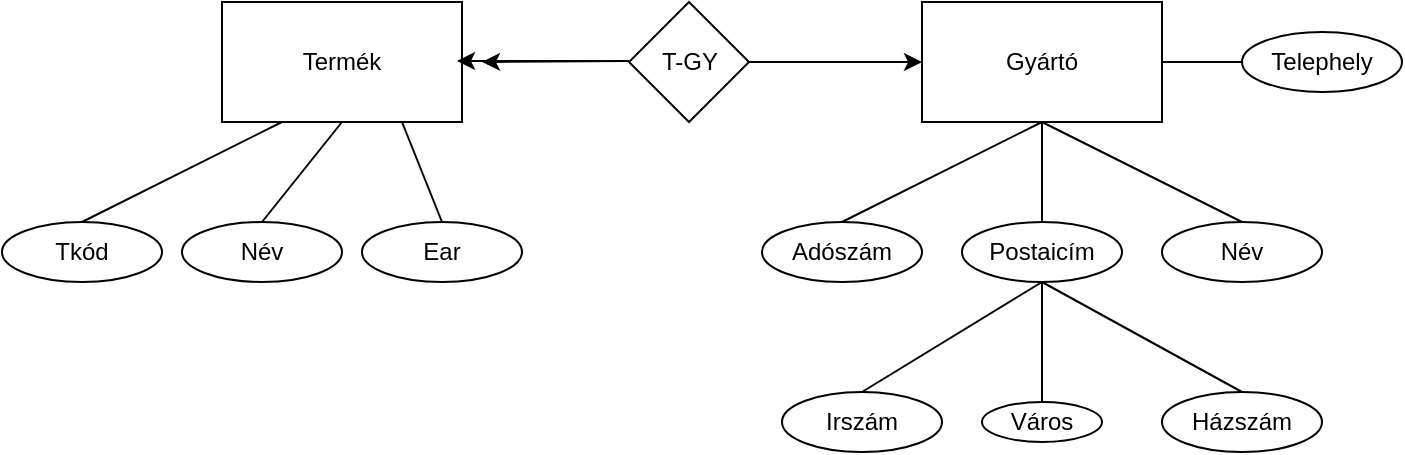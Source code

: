 <mxfile version="26.0.16">
  <diagram name="1 oldal" id="8UCw2fXijMpBnbHfLlZR">
    <mxGraphModel dx="1050" dy="563" grid="1" gridSize="10" guides="1" tooltips="1" connect="1" arrows="1" fold="1" page="1" pageScale="1" pageWidth="827" pageHeight="1169" math="0" shadow="0">
      <root>
        <mxCell id="0" />
        <mxCell id="1" parent="0" />
        <mxCell id="ayejM-d_Z_td1HJchVTd-1" value="Gyártó" style="rounded=0;whiteSpace=wrap;html=1;" vertex="1" parent="1">
          <mxGeometry x="500" y="260" width="120" height="60" as="geometry" />
        </mxCell>
        <mxCell id="ayejM-d_Z_td1HJchVTd-2" value="Termék" style="rounded=0;whiteSpace=wrap;html=1;" vertex="1" parent="1">
          <mxGeometry x="150" y="260" width="120" height="60" as="geometry" />
        </mxCell>
        <mxCell id="ayejM-d_Z_td1HJchVTd-3" value="T-GY" style="rhombus;whiteSpace=wrap;html=1;" vertex="1" parent="1">
          <mxGeometry x="353.5" y="260" width="60" height="60" as="geometry" />
        </mxCell>
        <mxCell id="ayejM-d_Z_td1HJchVTd-4" value="Tkód" style="ellipse;whiteSpace=wrap;html=1;" vertex="1" parent="1">
          <mxGeometry x="40" y="370" width="80" height="30" as="geometry" />
        </mxCell>
        <mxCell id="ayejM-d_Z_td1HJchVTd-5" value="Név" style="ellipse;whiteSpace=wrap;html=1;" vertex="1" parent="1">
          <mxGeometry x="130" y="370" width="80" height="30" as="geometry" />
        </mxCell>
        <mxCell id="ayejM-d_Z_td1HJchVTd-6" value="Ear" style="ellipse;whiteSpace=wrap;html=1;" vertex="1" parent="1">
          <mxGeometry x="220" y="370" width="80" height="30" as="geometry" />
        </mxCell>
        <mxCell id="ayejM-d_Z_td1HJchVTd-7" value="Telephely" style="ellipse;whiteSpace=wrap;html=1;" vertex="1" parent="1">
          <mxGeometry x="660" y="275" width="80" height="30" as="geometry" />
        </mxCell>
        <mxCell id="ayejM-d_Z_td1HJchVTd-8" value="Házszám" style="ellipse;whiteSpace=wrap;html=1;" vertex="1" parent="1">
          <mxGeometry x="620" y="455" width="80" height="30" as="geometry" />
        </mxCell>
        <mxCell id="ayejM-d_Z_td1HJchVTd-9" value="Irszám" style="ellipse;whiteSpace=wrap;html=1;" vertex="1" parent="1">
          <mxGeometry x="430" y="455" width="80" height="30" as="geometry" />
        </mxCell>
        <mxCell id="ayejM-d_Z_td1HJchVTd-10" value="Város" style="ellipse;whiteSpace=wrap;html=1;" vertex="1" parent="1">
          <mxGeometry x="530" y="460" width="60" height="20" as="geometry" />
        </mxCell>
        <mxCell id="ayejM-d_Z_td1HJchVTd-11" value="Postaicím" style="ellipse;whiteSpace=wrap;html=1;" vertex="1" parent="1">
          <mxGeometry x="520" y="370" width="80" height="30" as="geometry" />
        </mxCell>
        <mxCell id="ayejM-d_Z_td1HJchVTd-12" value="Adószám" style="ellipse;whiteSpace=wrap;html=1;" vertex="1" parent="1">
          <mxGeometry x="420" y="370" width="80" height="30" as="geometry" />
        </mxCell>
        <mxCell id="ayejM-d_Z_td1HJchVTd-13" value="Név" style="ellipse;whiteSpace=wrap;html=1;" vertex="1" parent="1">
          <mxGeometry x="620" y="370" width="80" height="30" as="geometry" />
        </mxCell>
        <mxCell id="ayejM-d_Z_td1HJchVTd-14" value="" style="endArrow=classic;html=1;rounded=0;exitX=1;exitY=0.5;exitDx=0;exitDy=0;entryX=0;entryY=0.5;entryDx=0;entryDy=0;" edge="1" parent="1" source="ayejM-d_Z_td1HJchVTd-3" target="ayejM-d_Z_td1HJchVTd-1">
          <mxGeometry width="50" height="50" relative="1" as="geometry">
            <mxPoint x="390" y="320" as="sourcePoint" />
            <mxPoint x="490" y="280" as="targetPoint" />
            <Array as="points" />
          </mxGeometry>
        </mxCell>
        <mxCell id="ayejM-d_Z_td1HJchVTd-15" value="" style="endArrow=classic;html=1;rounded=0;exitX=1;exitY=0.5;exitDx=0;exitDy=0;" edge="1" parent="1">
          <mxGeometry width="50" height="50" relative="1" as="geometry">
            <mxPoint x="353.5" y="289.5" as="sourcePoint" />
            <mxPoint x="280" y="290" as="targetPoint" />
            <Array as="points" />
          </mxGeometry>
        </mxCell>
        <mxCell id="ayejM-d_Z_td1HJchVTd-16" value="" style="endArrow=classic;html=1;rounded=0;exitX=1;exitY=0.5;exitDx=0;exitDy=0;entryX=0;entryY=0.5;entryDx=0;entryDy=0;" edge="1" parent="1">
          <mxGeometry width="50" height="50" relative="1" as="geometry">
            <mxPoint x="353.5" y="289.5" as="sourcePoint" />
            <mxPoint x="267.5" y="289.5" as="targetPoint" />
            <Array as="points" />
          </mxGeometry>
        </mxCell>
        <mxCell id="ayejM-d_Z_td1HJchVTd-18" value="" style="endArrow=none;html=1;rounded=0;entryX=0;entryY=0.5;entryDx=0;entryDy=0;exitX=1;exitY=0.5;exitDx=0;exitDy=0;" edge="1" parent="1" source="ayejM-d_Z_td1HJchVTd-1" target="ayejM-d_Z_td1HJchVTd-7">
          <mxGeometry width="50" height="50" relative="1" as="geometry">
            <mxPoint x="620" y="300" as="sourcePoint" />
            <mxPoint x="670" y="250" as="targetPoint" />
          </mxGeometry>
        </mxCell>
        <mxCell id="ayejM-d_Z_td1HJchVTd-19" value="" style="endArrow=none;html=1;rounded=0;entryX=0.5;entryY=1;entryDx=0;entryDy=0;exitX=0.5;exitY=0;exitDx=0;exitDy=0;" edge="1" parent="1" source="ayejM-d_Z_td1HJchVTd-5" target="ayejM-d_Z_td1HJchVTd-2">
          <mxGeometry width="50" height="50" relative="1" as="geometry">
            <mxPoint x="180" y="360" as="sourcePoint" />
            <mxPoint x="220" y="360" as="targetPoint" />
          </mxGeometry>
        </mxCell>
        <mxCell id="ayejM-d_Z_td1HJchVTd-20" value="" style="endArrow=none;html=1;rounded=0;entryX=0.25;entryY=1;entryDx=0;entryDy=0;exitX=0.5;exitY=0;exitDx=0;exitDy=0;" edge="1" parent="1" source="ayejM-d_Z_td1HJchVTd-4" target="ayejM-d_Z_td1HJchVTd-2">
          <mxGeometry width="50" height="50" relative="1" as="geometry">
            <mxPoint x="100" y="350" as="sourcePoint" />
            <mxPoint x="140" y="350" as="targetPoint" />
          </mxGeometry>
        </mxCell>
        <mxCell id="ayejM-d_Z_td1HJchVTd-21" value="" style="endArrow=none;html=1;rounded=0;entryX=0.5;entryY=0;entryDx=0;entryDy=0;exitX=0.75;exitY=1;exitDx=0;exitDy=0;" edge="1" parent="1" source="ayejM-d_Z_td1HJchVTd-2" target="ayejM-d_Z_td1HJchVTd-6">
          <mxGeometry width="50" height="50" relative="1" as="geometry">
            <mxPoint x="230" y="350" as="sourcePoint" />
            <mxPoint x="270" y="350" as="targetPoint" />
          </mxGeometry>
        </mxCell>
        <mxCell id="ayejM-d_Z_td1HJchVTd-22" value="" style="endArrow=none;html=1;rounded=0;exitX=0.5;exitY=0;exitDx=0;exitDy=0;entryX=0.5;entryY=1;entryDx=0;entryDy=0;" edge="1" parent="1" source="ayejM-d_Z_td1HJchVTd-8" target="ayejM-d_Z_td1HJchVTd-11">
          <mxGeometry width="50" height="50" relative="1" as="geometry">
            <mxPoint x="620" y="420" as="sourcePoint" />
            <mxPoint x="560" y="410" as="targetPoint" />
          </mxGeometry>
        </mxCell>
        <mxCell id="ayejM-d_Z_td1HJchVTd-23" value="" style="endArrow=none;html=1;rounded=0;entryX=0.5;entryY=0;entryDx=0;entryDy=0;exitX=0.5;exitY=1;exitDx=0;exitDy=0;" edge="1" parent="1" source="ayejM-d_Z_td1HJchVTd-11" target="ayejM-d_Z_td1HJchVTd-10">
          <mxGeometry width="50" height="50" relative="1" as="geometry">
            <mxPoint x="550" y="430" as="sourcePoint" />
            <mxPoint x="590" y="430" as="targetPoint" />
          </mxGeometry>
        </mxCell>
        <mxCell id="ayejM-d_Z_td1HJchVTd-24" value="" style="endArrow=none;html=1;rounded=0;entryX=0.5;entryY=1;entryDx=0;entryDy=0;exitX=0.5;exitY=0;exitDx=0;exitDy=0;" edge="1" parent="1" source="ayejM-d_Z_td1HJchVTd-9" target="ayejM-d_Z_td1HJchVTd-11">
          <mxGeometry width="50" height="50" relative="1" as="geometry">
            <mxPoint x="480" y="430" as="sourcePoint" />
            <mxPoint x="520" y="430" as="targetPoint" />
          </mxGeometry>
        </mxCell>
        <mxCell id="ayejM-d_Z_td1HJchVTd-25" value="" style="endArrow=none;html=1;rounded=0;entryX=0.5;entryY=1;entryDx=0;entryDy=0;exitX=0.5;exitY=0;exitDx=0;exitDy=0;" edge="1" parent="1" source="ayejM-d_Z_td1HJchVTd-13" target="ayejM-d_Z_td1HJchVTd-1">
          <mxGeometry width="50" height="50" relative="1" as="geometry">
            <mxPoint x="610" y="350" as="sourcePoint" />
            <mxPoint x="650" y="350" as="targetPoint" />
          </mxGeometry>
        </mxCell>
        <mxCell id="ayejM-d_Z_td1HJchVTd-26" value="" style="endArrow=none;html=1;rounded=0;entryX=0.5;entryY=1;entryDx=0;entryDy=0;exitX=0.5;exitY=0;exitDx=0;exitDy=0;" edge="1" parent="1" source="ayejM-d_Z_td1HJchVTd-11" target="ayejM-d_Z_td1HJchVTd-1">
          <mxGeometry width="50" height="50" relative="1" as="geometry">
            <mxPoint x="540" y="350" as="sourcePoint" />
            <mxPoint x="580" y="350" as="targetPoint" />
          </mxGeometry>
        </mxCell>
        <mxCell id="ayejM-d_Z_td1HJchVTd-27" value="" style="endArrow=none;html=1;rounded=0;entryX=0.5;entryY=1;entryDx=0;entryDy=0;exitX=0.5;exitY=0;exitDx=0;exitDy=0;" edge="1" parent="1" source="ayejM-d_Z_td1HJchVTd-12" target="ayejM-d_Z_td1HJchVTd-1">
          <mxGeometry width="50" height="50" relative="1" as="geometry">
            <mxPoint x="470" y="350" as="sourcePoint" />
            <mxPoint x="510" y="350" as="targetPoint" />
          </mxGeometry>
        </mxCell>
      </root>
    </mxGraphModel>
  </diagram>
</mxfile>
